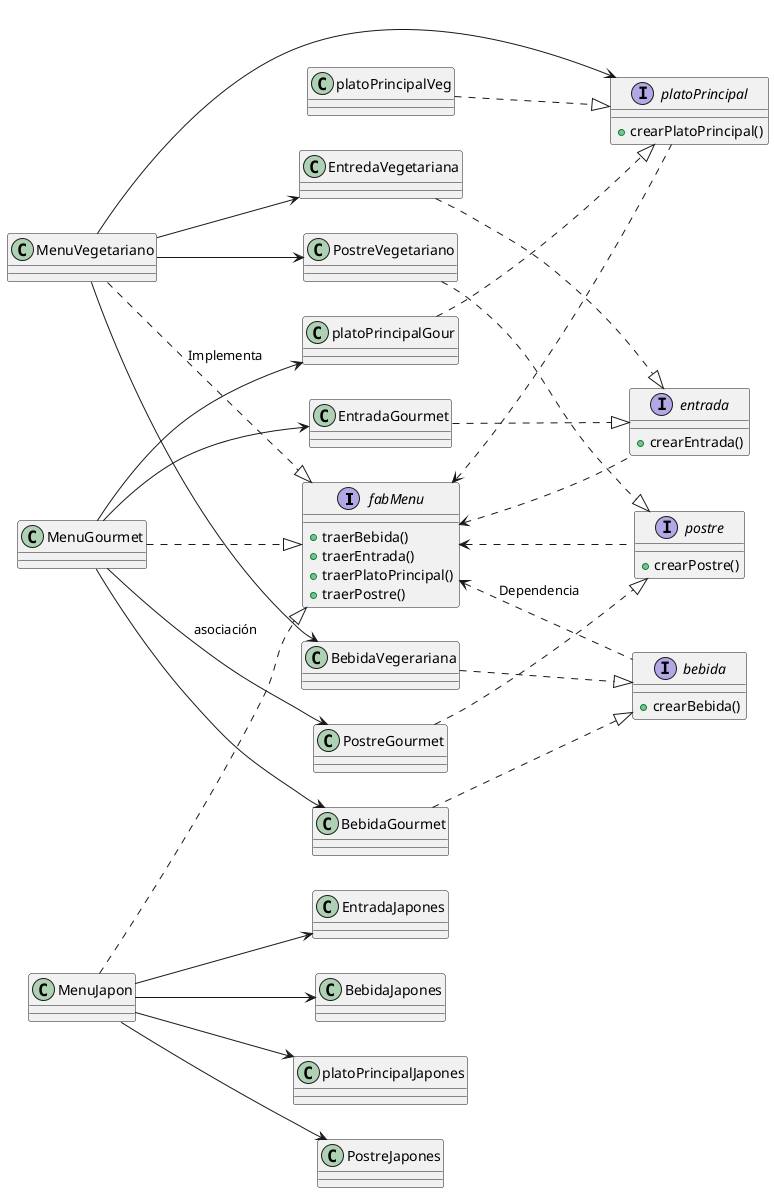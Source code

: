 @startuml

left to right direction


interface fabMenu{
    + traerBebida()
    + traerEntrada()
    + traerPlatoPrincipal()
    + traerPostre()
}

interface bebida{
    + crearBebida()
}

interface entrada{
    + crearEntrada()
}

interface platoPrincipal{
    + crearPlatoPrincipal()
}

interface postre{
    + crearPostre()
}

fabMenu <.. bebida : Dependencia
fabMenu <.. entrada
fabMenu <.. platoPrincipal
fabMenu <.. postre

class MenuVegetariano{
}

class MenuGourmet{
}

class MenuJapon{
}

MenuVegetariano ..|> fabMenu : Implementa
MenuGourmet ..|> fabMenu
MenuJapon ..|> fabMenu

class EntredaVegetariana{
}

class BebidaVegerariana{
}

class platoPrincipalVeg{
}

class PostreVegetariano{
}

EntredaVegetariana ..|> entrada 
BebidaVegerariana ..|> bebida 
platoPrincipalVeg ..|> platoPrincipal
PostreVegetariano ..|> postre

MenuVegetariano --> BebidaVegerariana
MenuVegetariano --> PostreVegetariano
MenuVegetariano --> EntredaVegetariana
MenuVegetariano --> platoPrincipal

class BebidaGourmet{
}

class EntradaGourmet{
}

class platoPrincipalGour{
}

class PostreGourmet{
}

EntradaGourmet ..|> entrada 
BebidaGourmet ..|> bebida 
platoPrincipalGour ..|> platoPrincipal
PostreGourmet ..|> postre

MenuGourmet --> BebidaGourmet
MenuGourmet --> PostreGourmet : asociación
MenuGourmet --> EntradaGourmet
MenuGourmet --> platoPrincipalGour


class EntradaJapones{
}

class BebidaJapones{
}

class platoPrincipalJapones{
}

class PostreJapones{
}


MenuJapon --> BebidaJapones
MenuJapon --> PostreJapones
MenuJapon --> EntradaJapones
MenuJapon --> platoPrincipalJapones


@enduml